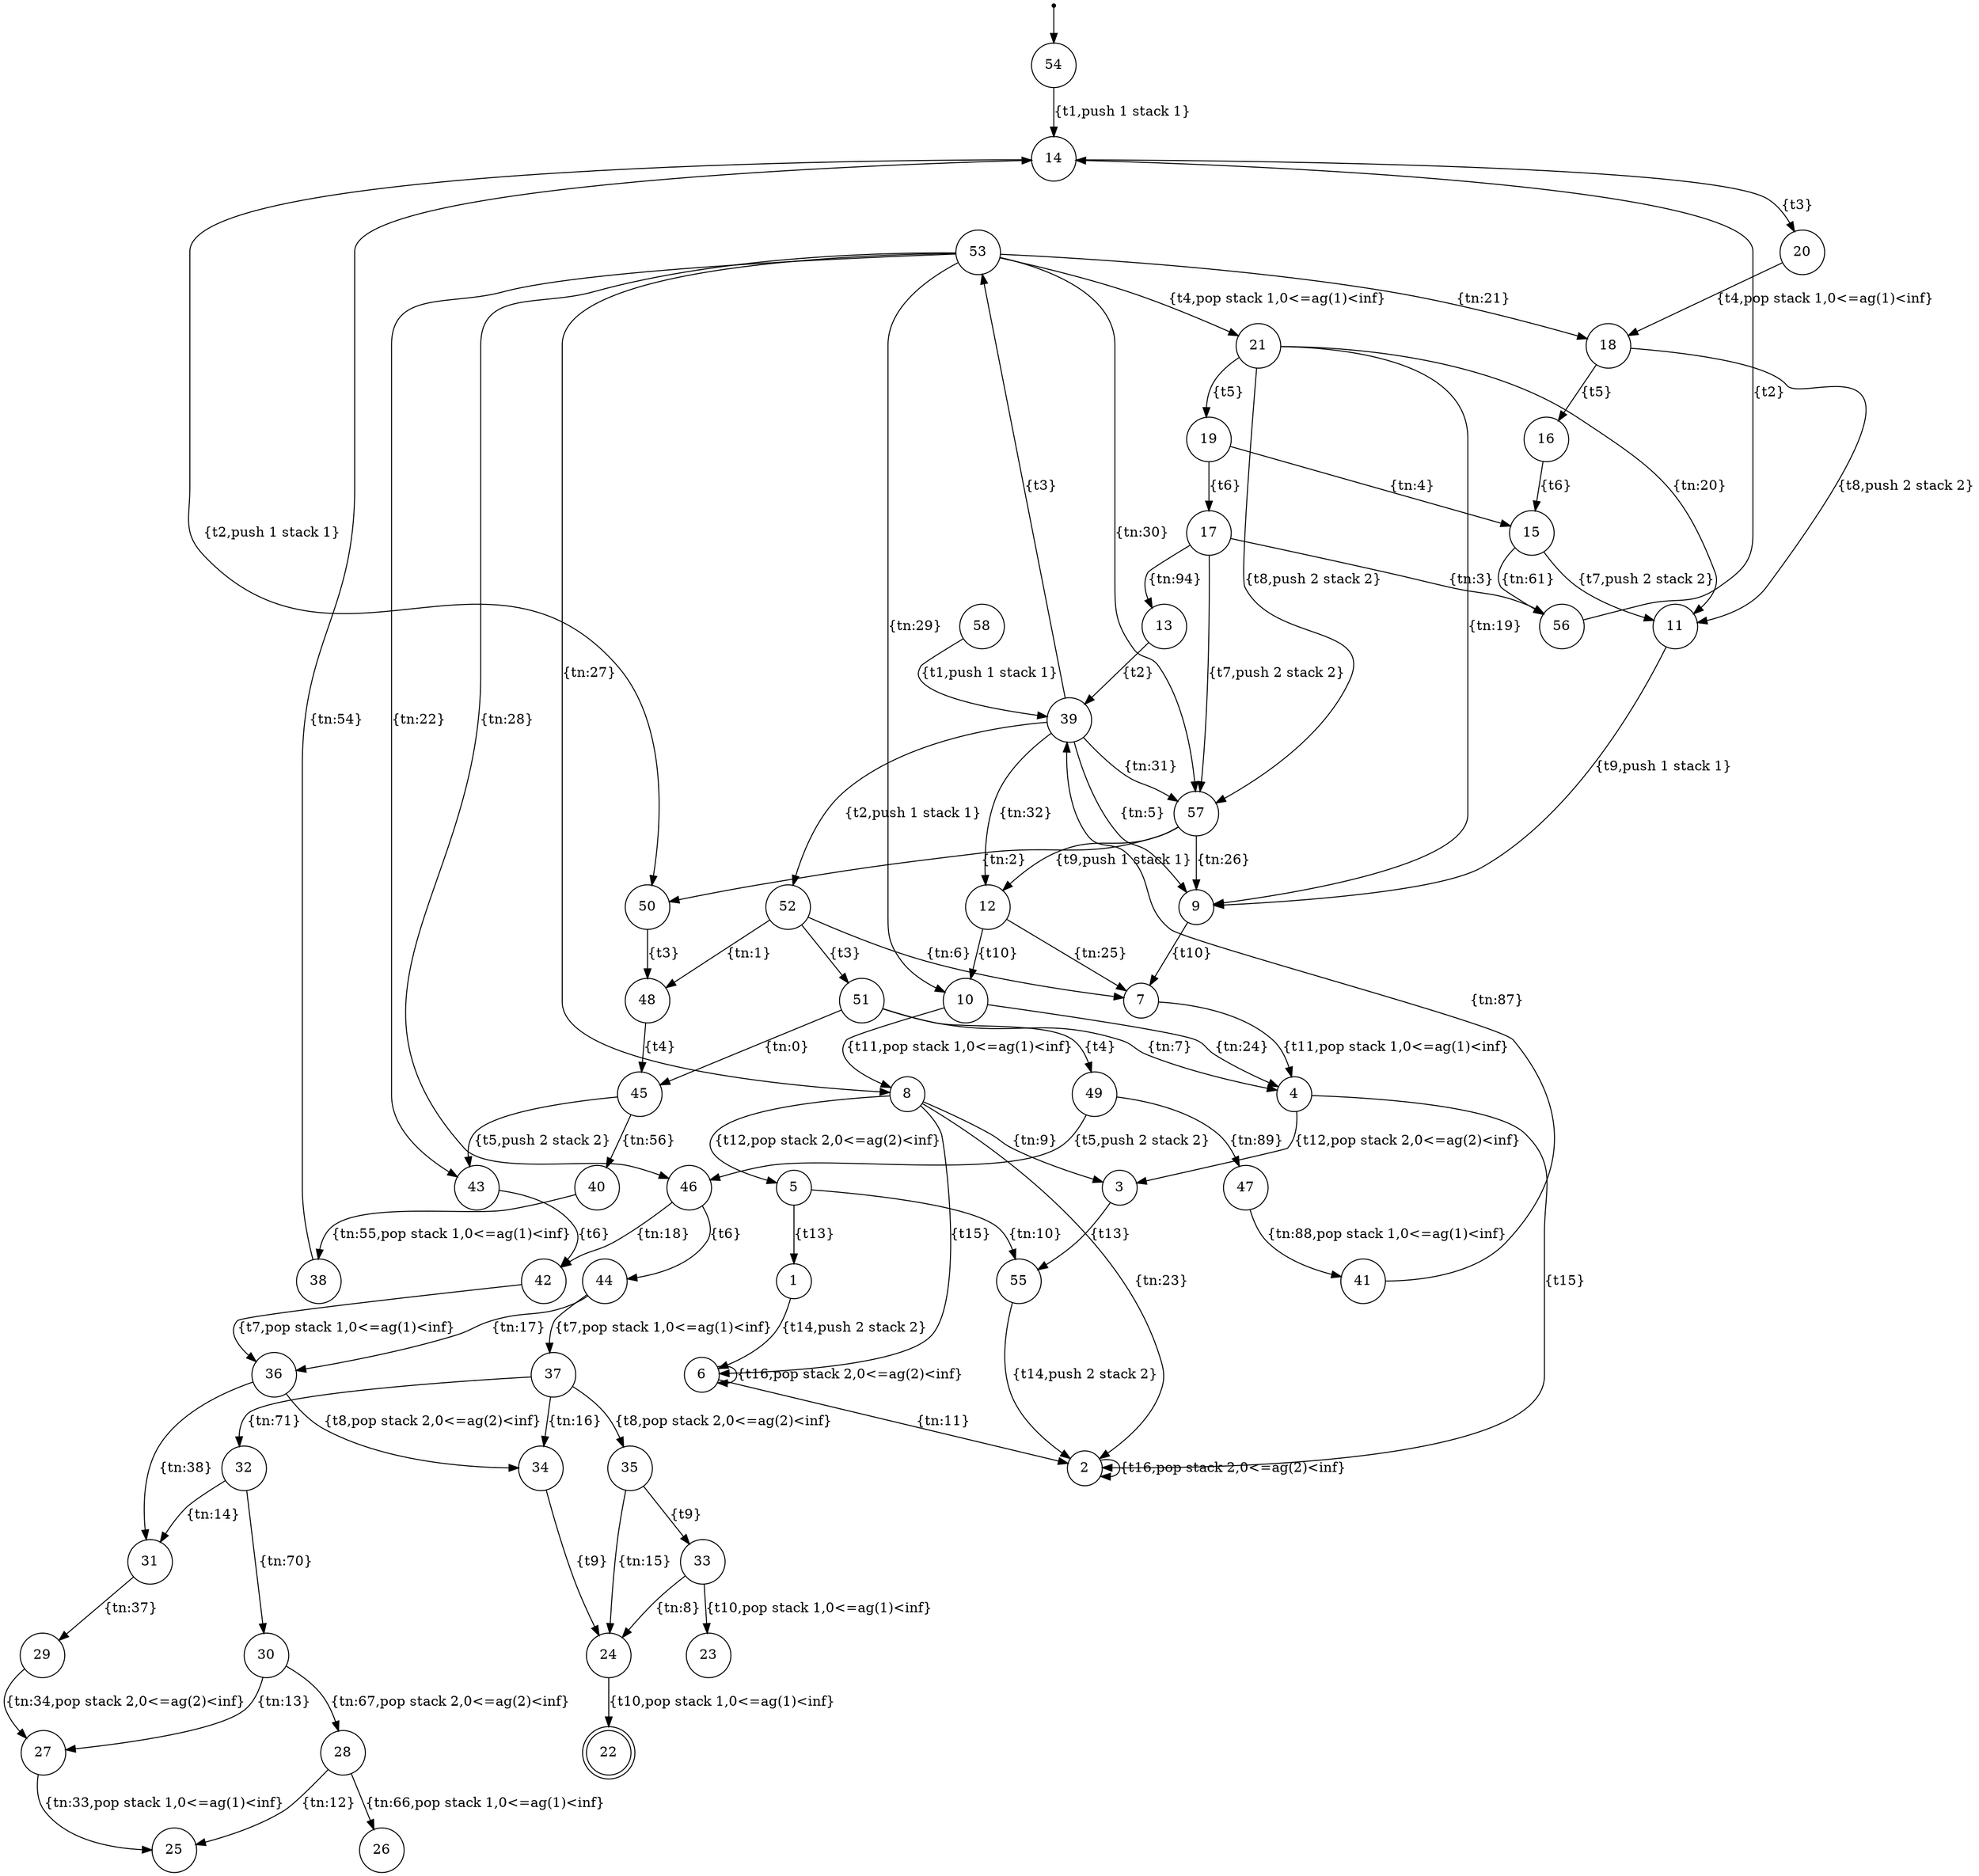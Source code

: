 digraph finite_state_machine {
	node [shape = point ]; qi0;
	node [shape = doublecircle];22;
	node [shape=circle];
	qi0 -> 54;
	51 -> 45 [ label = "{tn:0}" ];
	52 -> 48 [ label = "{tn:1}" ];
	57 -> 50 [ label = "{tn:2}" ];
	17 -> 56 [ label = "{tn:3}" ];
	19 -> 15 [ label = "{tn:4}" ];
	39 -> 9 [ label = "{tn:5}" ];
	52 -> 7 [ label = "{tn:6}" ];
	51 -> 4 [ label = "{tn:7}" ];
	33 -> 24 [ label = "{tn:8}" ];
	8 -> 3 [ label = "{tn:9}" ];
	5 -> 55 [ label = "{tn:10}" ];
	6 -> 2 [ label = "{tn:11}" ];
	28 -> 25 [ label = "{tn:12}" ];
	30 -> 27 [ label = "{tn:13}" ];
	32 -> 31 [ label = "{tn:14}" ];
	35 -> 24 [ label = "{tn:15}" ];
	37 -> 34 [ label = "{tn:16}" ];
	44 -> 36 [ label = "{tn:17}" ];
	46 -> 42 [ label = "{tn:18}" ];
	21 -> 9 [ label = "{tn:19}" ];
	21 -> 11 [ label = "{tn:20}" ];
	53 -> 18 [ label = "{tn:21}" ];
	53 -> 43 [ label = "{tn:22}" ];
	8 -> 2 [ label = "{tn:23}" ];
	10 -> 4 [ label = "{tn:24}" ];
	12 -> 7 [ label = "{tn:25}" ];
	57 -> 9 [ label = "{tn:26}" ];
	53 -> 8 [ label = "{tn:27}" ];
	53 -> 46 [ label = "{tn:28}" ];
	53 -> 10 [ label = "{tn:29}" ];
	53 -> 57 [ label = "{tn:30}" ];
	39 -> 57 [ label = "{tn:31}" ];
	39 -> 12 [ label = "{tn:32}" ];
	27 -> 25 [ label = "{tn:33,pop stack 1,0<=ag(1)<inf}" ];
	29 -> 27 [ label = "{tn:34,pop stack 2,0<=ag(2)<inf}" ];
	55 -> 2 [ label = "{t14,push 2 stack 2}" ];
	15 -> 11 [ label = "{t7,push 2 stack 2}" ];
	31 -> 29 [ label = "{tn:37}" ];
	36 -> 31 [ label = "{tn:38}" ];
	24 -> 22 [ label = "{t10,pop stack 1,0<=ag(1)<inf}" ];
	34 -> 24 [ label = "{t9}" ];
	36 -> 34 [ label = "{t8,pop stack 2,0<=ag(2)<inf}" ];
	42 -> 36 [ label = "{t7,pop stack 1,0<=ag(1)<inf}" ];
	43 -> 42 [ label = "{t6}" ];
	45 -> 43 [ label = "{t5,push 2 stack 2}" ];
	2 -> 2 [ label = "{t16,pop stack 2,0<=ag(2)<inf}" ];
	3 -> 55 [ label = "{t13}" ];
	4 -> 3 [ label = "{t12,pop stack 2,0<=ag(2)<inf}" ];
	4 -> 2 [ label = "{t15}" ];
	7 -> 4 [ label = "{t11,pop stack 1,0<=ag(1)<inf}" ];
	9 -> 7 [ label = "{t10}" ];
	11 -> 9 [ label = "{t9,push 1 stack 1}" ];
	18 -> 11 [ label = "{t8,push 2 stack 2}" ];
	54 -> 14 [ label = "{t1,push 1 stack 1}" ];
	38 -> 14 [ label = "{tn:54}" ];
	40 -> 38 [ label = "{tn:55,pop stack 1,0<=ag(1)<inf}" ];
	45 -> 40 [ label = "{tn:56}" ];
	48 -> 45 [ label = "{t4}" ];
	50 -> 48 [ label = "{t3}" ];
	14 -> 50 [ label = "{t2,push 1 stack 1}" ];
	56 -> 14 [ label = "{t2}" ];
	15 -> 56 [ label = "{tn:61}" ];
	16 -> 15 [ label = "{t6}" ];
	18 -> 16 [ label = "{t5}" ];
	20 -> 18 [ label = "{t4,pop stack 1,0<=ag(1)<inf}" ];
	14 -> 20 [ label = "{t3}" ];
	28 -> 26 [ label = "{tn:66,pop stack 1,0<=ag(1)<inf}" ];
	30 -> 28 [ label = "{tn:67,pop stack 2,0<=ag(2)<inf}" ];
	1 -> 6 [ label = "{t14,push 2 stack 2}" ];
	17 -> 57 [ label = "{t7,push 2 stack 2}" ];
	32 -> 30 [ label = "{tn:70}" ];
	37 -> 32 [ label = "{tn:71}" ];
	33 -> 23 [ label = "{t10,pop stack 1,0<=ag(1)<inf}" ];
	35 -> 33 [ label = "{t9}" ];
	37 -> 35 [ label = "{t8,pop stack 2,0<=ag(2)<inf}" ];
	44 -> 37 [ label = "{t7,pop stack 1,0<=ag(1)<inf}" ];
	46 -> 44 [ label = "{t6}" ];
	49 -> 46 [ label = "{t5,push 2 stack 2}" ];
	6 -> 6 [ label = "{t16,pop stack 2,0<=ag(2)<inf}" ];
	5 -> 1 [ label = "{t13}" ];
	8 -> 5 [ label = "{t12,pop stack 2,0<=ag(2)<inf}" ];
	8 -> 6 [ label = "{t15}" ];
	10 -> 8 [ label = "{t11,pop stack 1,0<=ag(1)<inf}" ];
	12 -> 10 [ label = "{t10}" ];
	57 -> 12 [ label = "{t9,push 1 stack 1}" ];
	21 -> 57 [ label = "{t8,push 2 stack 2}" ];
	58 -> 39 [ label = "{t1,push 1 stack 1}" ];
	41 -> 39 [ label = "{tn:87}" ];
	47 -> 41 [ label = "{tn:88,pop stack 1,0<=ag(1)<inf}" ];
	49 -> 47 [ label = "{tn:89}" ];
	51 -> 49 [ label = "{t4}" ];
	52 -> 51 [ label = "{t3}" ];
	39 -> 52 [ label = "{t2,push 1 stack 1}" ];
	13 -> 39 [ label = "{t2}" ];
	17 -> 13 [ label = "{tn:94}" ];
	19 -> 17 [ label = "{t6}" ];
	21 -> 19 [ label = "{t5}" ];
	53 -> 21 [ label = "{t4,pop stack 1,0<=ag(1)<inf}" ];
	39 -> 53 [ label = "{t3}" ];
}